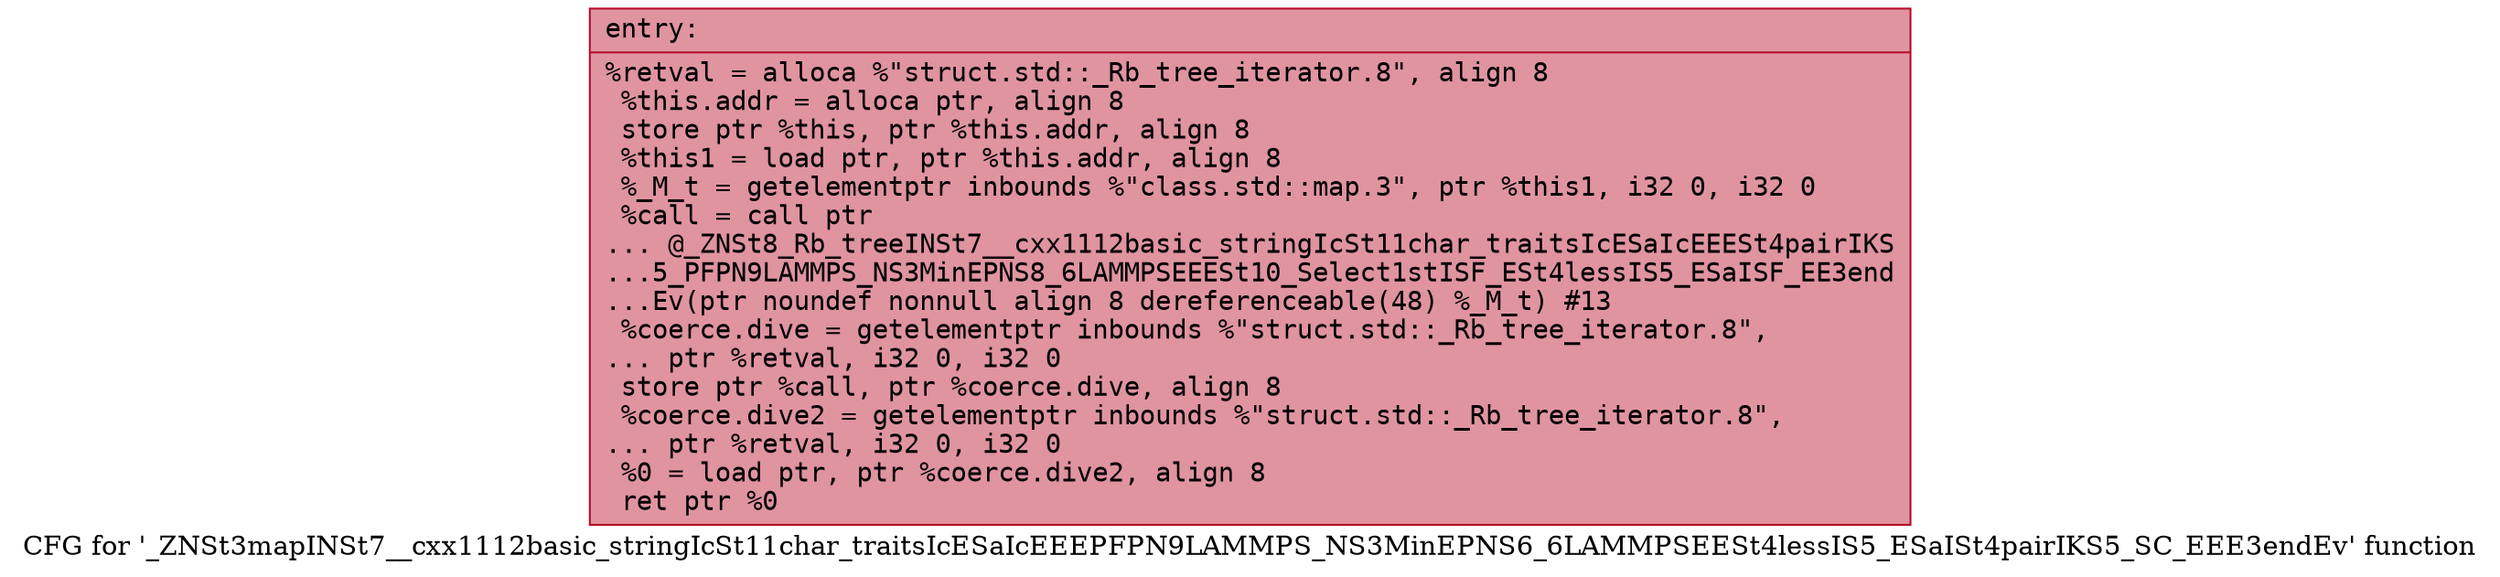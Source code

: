 digraph "CFG for '_ZNSt3mapINSt7__cxx1112basic_stringIcSt11char_traitsIcESaIcEEEPFPN9LAMMPS_NS3MinEPNS6_6LAMMPSEESt4lessIS5_ESaISt4pairIKS5_SC_EEE3endEv' function" {
	label="CFG for '_ZNSt3mapINSt7__cxx1112basic_stringIcSt11char_traitsIcESaIcEEEPFPN9LAMMPS_NS3MinEPNS6_6LAMMPSEESt4lessIS5_ESaISt4pairIKS5_SC_EEE3endEv' function";

	Node0x55ee2711a590 [shape=record,color="#b70d28ff", style=filled, fillcolor="#b70d2870" fontname="Courier",label="{entry:\l|  %retval = alloca %\"struct.std::_Rb_tree_iterator.8\", align 8\l  %this.addr = alloca ptr, align 8\l  store ptr %this, ptr %this.addr, align 8\l  %this1 = load ptr, ptr %this.addr, align 8\l  %_M_t = getelementptr inbounds %\"class.std::map.3\", ptr %this1, i32 0, i32 0\l  %call = call ptr\l... @_ZNSt8_Rb_treeINSt7__cxx1112basic_stringIcSt11char_traitsIcESaIcEEESt4pairIKS\l...5_PFPN9LAMMPS_NS3MinEPNS8_6LAMMPSEEESt10_Select1stISF_ESt4lessIS5_ESaISF_EE3end\l...Ev(ptr noundef nonnull align 8 dereferenceable(48) %_M_t) #13\l  %coerce.dive = getelementptr inbounds %\"struct.std::_Rb_tree_iterator.8\",\l... ptr %retval, i32 0, i32 0\l  store ptr %call, ptr %coerce.dive, align 8\l  %coerce.dive2 = getelementptr inbounds %\"struct.std::_Rb_tree_iterator.8\",\l... ptr %retval, i32 0, i32 0\l  %0 = load ptr, ptr %coerce.dive2, align 8\l  ret ptr %0\l}"];
}
